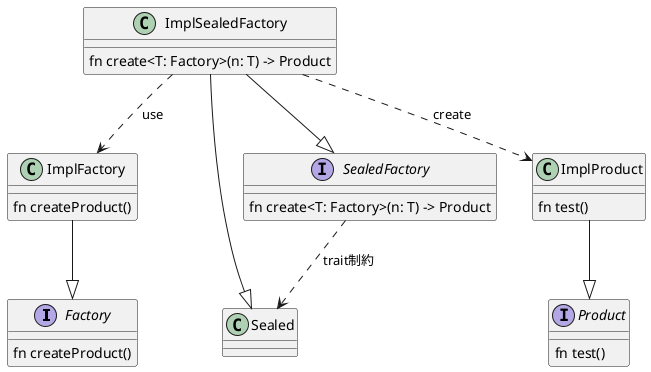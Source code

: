 @startuml
interface Factory {
  fn createProduct()
}
interface SealedFactory {
  fn create<T: Factory>(n: T) -> Product 
}
interface Product {
  fn test()
}

class ImplFactory {
  fn createProduct()
}

class ImplProduct {
  fn test()
}

class ImplSealedFactory {
  fn create<T: Factory>(n: T) -> Product 
}

ImplFactory --|> Factory
SealedFactory ..> Sealed : trait制約
ImplSealedFactory --|> SealedFactory
ImplSealedFactory --|> Sealed
ImplProduct --|> Product
ImplSealedFactory ..> ImplFactory : use
ImplSealedFactory ..> ImplProduct : create
@enduml